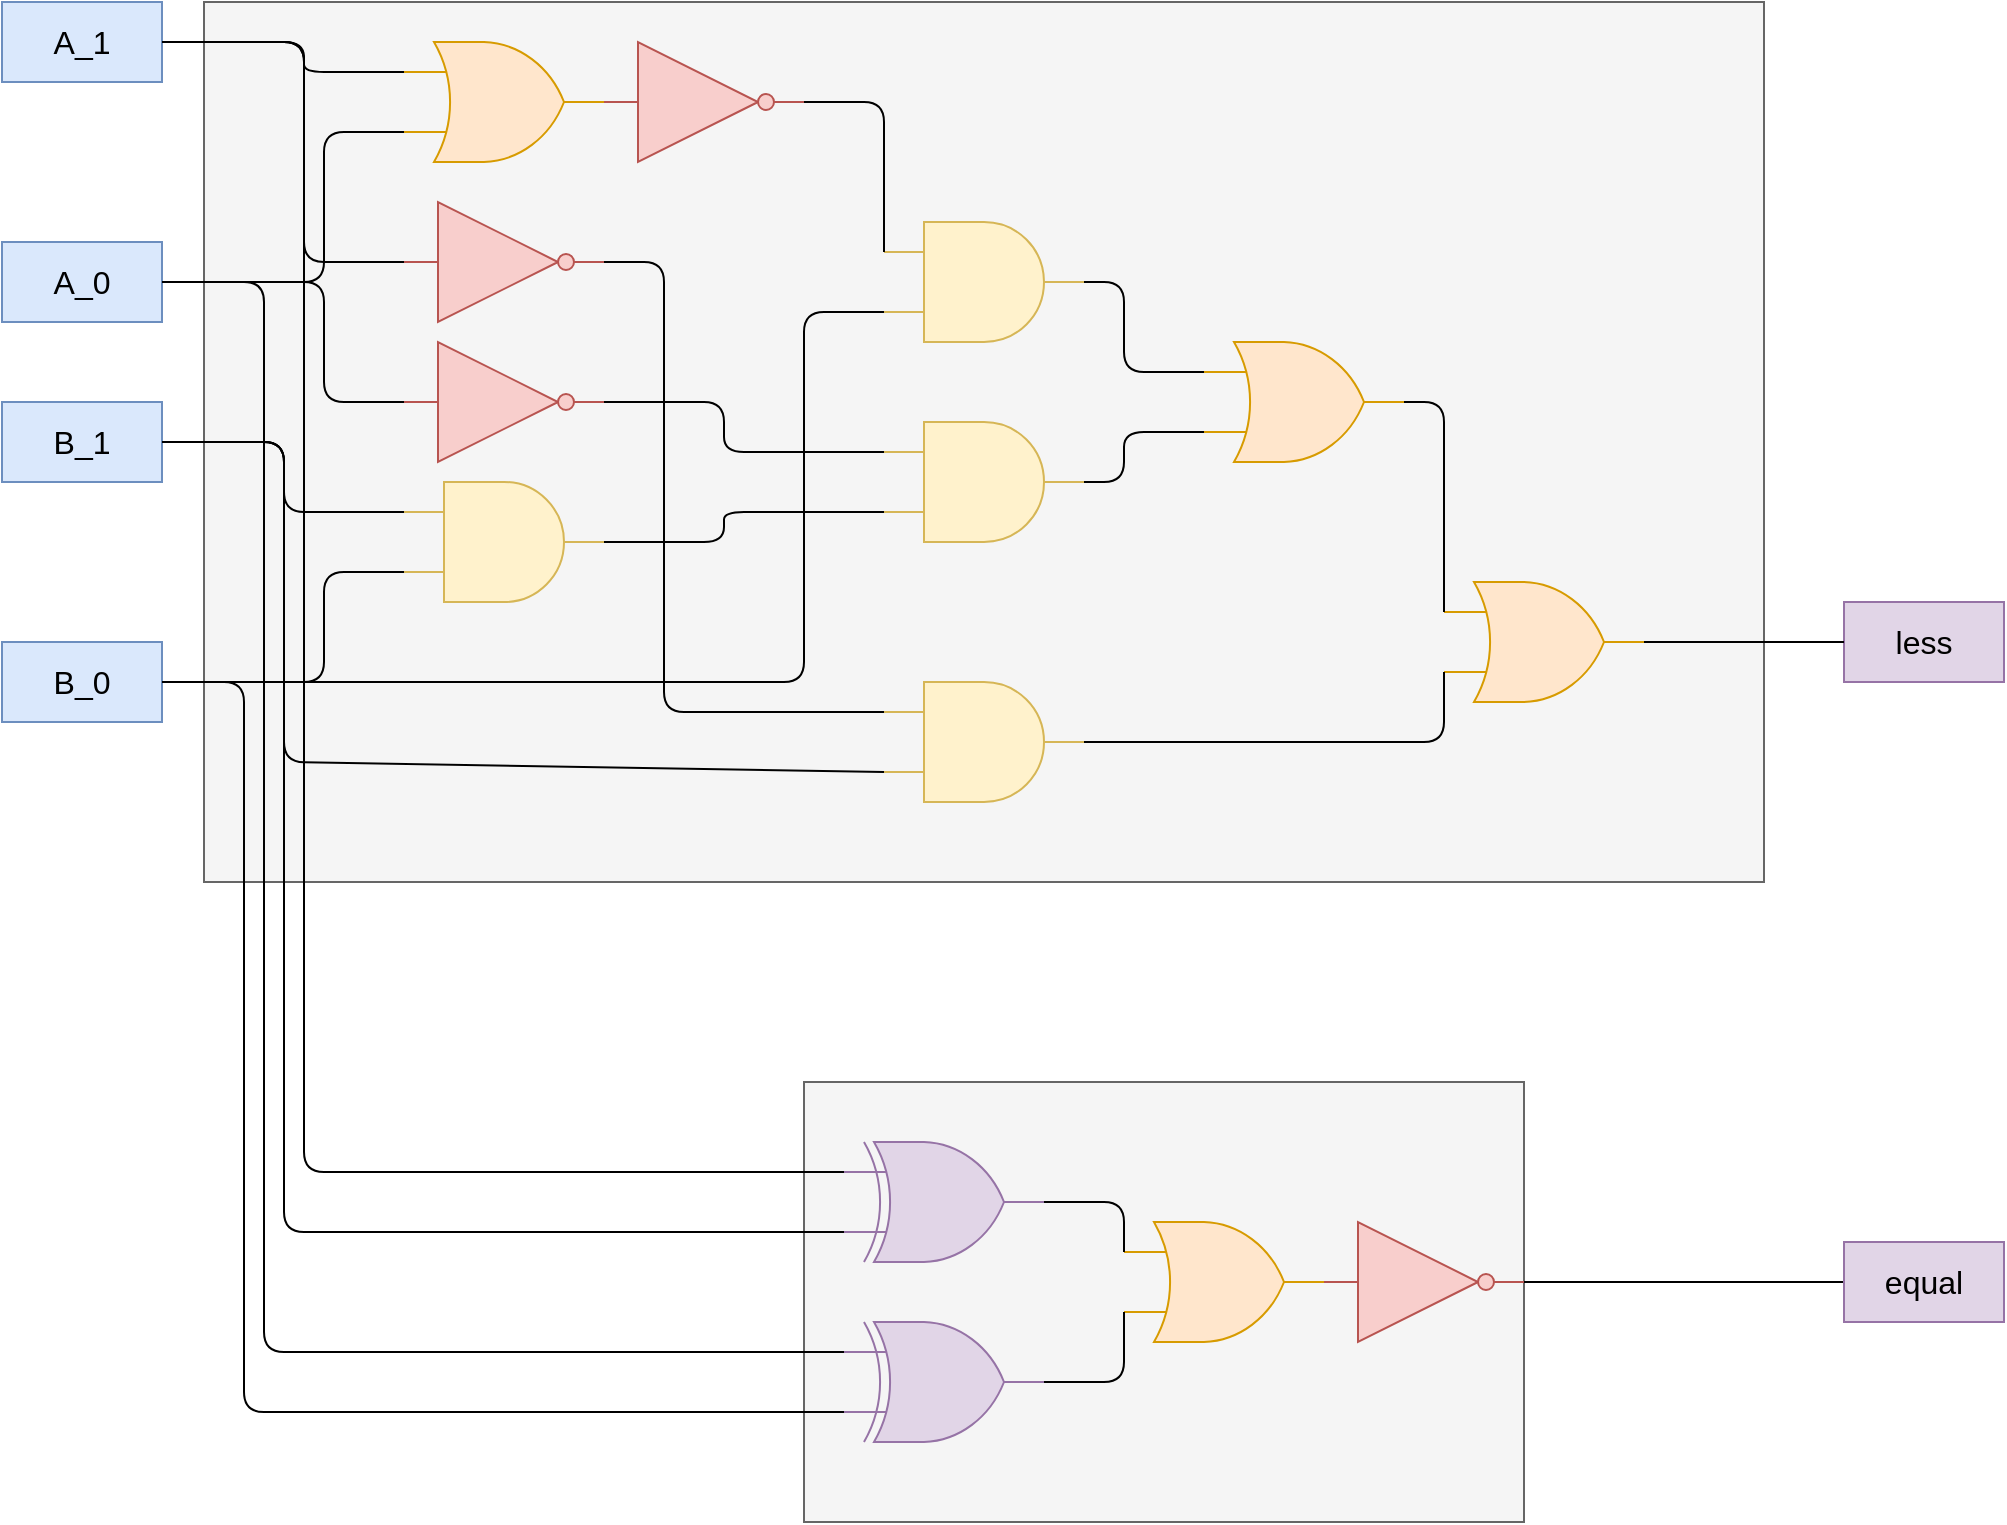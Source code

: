 <mxfile>
    <diagram id="iuDjF6zXKG5VjVZKp6nt" name="Page-1">
        <mxGraphModel dx="1278" dy="967" grid="1" gridSize="10" guides="1" tooltips="1" connect="1" arrows="1" fold="1" page="1" pageScale="1" pageWidth="850" pageHeight="1100" math="0" shadow="0">
            <root>
                <mxCell id="0"/>
                <mxCell id="1" parent="0"/>
                <mxCell id="69" value="" style="rounded=0;whiteSpace=wrap;html=1;fillColor=#f5f5f5;fontColor=#333333;strokeColor=#666666;" vertex="1" parent="1">
                    <mxGeometry x="220" y="40" width="780" height="440" as="geometry"/>
                </mxCell>
                <mxCell id="66" value="" style="rounded=0;whiteSpace=wrap;html=1;fillColor=#f5f5f5;fontColor=#333333;strokeColor=#666666;" vertex="1" parent="1">
                    <mxGeometry x="520" y="580" width="360" height="220" as="geometry"/>
                </mxCell>
                <mxCell id="3" value="" style="verticalLabelPosition=bottom;shadow=0;dashed=0;align=center;html=1;verticalAlign=top;shape=mxgraph.electrical.logic_gates.logic_gate;operation=and;fillColor=#fff2cc;strokeColor=#d6b656;" vertex="1" parent="1">
                    <mxGeometry x="560" y="150" width="100" height="60" as="geometry"/>
                </mxCell>
                <mxCell id="4" value="" style="verticalLabelPosition=bottom;shadow=0;dashed=0;align=center;html=1;verticalAlign=top;shape=mxgraph.electrical.logic_gates.inverter_2;fillColor=#f8cecc;strokeColor=#b85450;" vertex="1" parent="1">
                    <mxGeometry x="420" y="60" width="100" height="60" as="geometry"/>
                </mxCell>
                <mxCell id="5" value="" style="verticalLabelPosition=bottom;shadow=0;dashed=0;align=center;html=1;verticalAlign=top;shape=mxgraph.electrical.logic_gates.logic_gate;operation=or;fillColor=#ffe6cc;strokeColor=#d79b00;" vertex="1" parent="1">
                    <mxGeometry x="320" y="60" width="100" height="60" as="geometry"/>
                </mxCell>
                <mxCell id="6" value="&lt;font style=&quot;font-size: 16px;&quot;&gt;A_1&lt;/font&gt;" style="whiteSpace=wrap;html=1;fillColor=#dae8fc;strokeColor=#6c8ebf;" vertex="1" parent="1">
                    <mxGeometry x="119" y="40" width="80" height="40" as="geometry"/>
                </mxCell>
                <mxCell id="7" value="&lt;font style=&quot;font-size: 16px;&quot;&gt;A_0&lt;/font&gt;" style="whiteSpace=wrap;html=1;fillColor=#dae8fc;strokeColor=#6c8ebf;" vertex="1" parent="1">
                    <mxGeometry x="119" y="160" width="80" height="40" as="geometry"/>
                </mxCell>
                <mxCell id="8" value="&lt;font style=&quot;font-size: 16px;&quot;&gt;B_1&lt;/font&gt;" style="whiteSpace=wrap;html=1;fillColor=#dae8fc;strokeColor=#6c8ebf;" vertex="1" parent="1">
                    <mxGeometry x="119" y="240" width="80" height="40" as="geometry"/>
                </mxCell>
                <mxCell id="9" value="&lt;font style=&quot;font-size: 16px;&quot;&gt;B_0&lt;/font&gt;" style="whiteSpace=wrap;html=1;fillColor=#dae8fc;strokeColor=#6c8ebf;" vertex="1" parent="1">
                    <mxGeometry x="119" y="360" width="80" height="40" as="geometry"/>
                </mxCell>
                <mxCell id="13" value="" style="verticalLabelPosition=bottom;shadow=0;dashed=0;align=center;html=1;verticalAlign=top;shape=mxgraph.electrical.logic_gates.logic_gate;operation=or;fillColor=#ffe6cc;strokeColor=#d79b00;" vertex="1" parent="1">
                    <mxGeometry x="720" y="210" width="100" height="60" as="geometry"/>
                </mxCell>
                <mxCell id="16" value="" style="verticalLabelPosition=bottom;shadow=0;dashed=0;align=center;html=1;verticalAlign=top;shape=mxgraph.electrical.logic_gates.logic_gate;operation=or;fillColor=#ffe6cc;strokeColor=#d79b00;" vertex="1" parent="1">
                    <mxGeometry x="840" y="330" width="100" height="60" as="geometry"/>
                </mxCell>
                <mxCell id="20" value="" style="verticalLabelPosition=bottom;shadow=0;dashed=0;align=center;html=1;verticalAlign=top;shape=mxgraph.electrical.logic_gates.inverter_2;fillColor=#f8cecc;strokeColor=#b85450;" vertex="1" parent="1">
                    <mxGeometry x="780" y="650" width="100" height="60" as="geometry"/>
                </mxCell>
                <mxCell id="28" value="&lt;font style=&quot;font-size: 16px;&quot;&gt;less&lt;/font&gt;" style="whiteSpace=wrap;html=1;fillColor=#e1d5e7;strokeColor=#9673a6;" vertex="1" parent="1">
                    <mxGeometry x="1040" y="340" width="80" height="40" as="geometry"/>
                </mxCell>
                <mxCell id="29" value="" style="endArrow=none;html=1;exitX=1;exitY=0.5;exitDx=0;exitDy=0;exitPerimeter=0;entryX=0;entryY=0.5;entryDx=0;entryDy=0;" edge="1" parent="1" target="28" source="16">
                    <mxGeometry width="50" height="50" relative="1" as="geometry">
                        <mxPoint x="1010" y="360" as="sourcePoint"/>
                        <mxPoint x="1083" y="200" as="targetPoint"/>
                    </mxGeometry>
                </mxCell>
                <mxCell id="32" value="" style="endArrow=none;html=1;exitX=1;exitY=0.5;exitDx=0;exitDy=0;entryX=0;entryY=0.75;entryDx=0;entryDy=0;entryPerimeter=0;" edge="1" parent="1" source="7" target="5">
                    <mxGeometry width="50" height="50" relative="1" as="geometry">
                        <mxPoint x="290" y="170" as="sourcePoint"/>
                        <mxPoint x="340" y="120" as="targetPoint"/>
                        <Array as="points">
                            <mxPoint x="280" y="180"/>
                            <mxPoint x="280" y="105"/>
                        </Array>
                    </mxGeometry>
                </mxCell>
                <mxCell id="33" value="" style="endArrow=none;html=1;exitX=1;exitY=0.5;exitDx=0;exitDy=0;exitPerimeter=0;entryX=0;entryY=0.25;entryDx=0;entryDy=0;entryPerimeter=0;" edge="1" parent="1" source="4" target="3">
                    <mxGeometry width="50" height="50" relative="1" as="geometry">
                        <mxPoint x="550" y="200" as="sourcePoint"/>
                        <mxPoint x="600" y="150" as="targetPoint"/>
                        <Array as="points">
                            <mxPoint x="560" y="90"/>
                            <mxPoint x="560" y="120"/>
                        </Array>
                    </mxGeometry>
                </mxCell>
                <mxCell id="34" value="" style="endArrow=none;html=1;exitX=1;exitY=0.5;exitDx=0;exitDy=0;entryX=0;entryY=0.75;entryDx=0;entryDy=0;entryPerimeter=0;" edge="1" parent="1" source="9" target="3">
                    <mxGeometry width="50" height="50" relative="1" as="geometry">
                        <mxPoint x="380" y="240" as="sourcePoint"/>
                        <mxPoint x="430" y="190" as="targetPoint"/>
                        <Array as="points">
                            <mxPoint x="520" y="380"/>
                            <mxPoint x="520" y="195"/>
                        </Array>
                    </mxGeometry>
                </mxCell>
                <mxCell id="35" value="" style="verticalLabelPosition=bottom;shadow=0;dashed=0;align=center;html=1;verticalAlign=top;shape=mxgraph.electrical.logic_gates.logic_gate;operation=and;fillColor=#fff2cc;strokeColor=#d6b656;" vertex="1" parent="1">
                    <mxGeometry x="320" y="280" width="100" height="60" as="geometry"/>
                </mxCell>
                <mxCell id="36" value="" style="endArrow=none;html=1;exitX=1;exitY=0.5;exitDx=0;exitDy=0;entryX=0;entryY=0.25;entryDx=0;entryDy=0;entryPerimeter=0;" edge="1" parent="1" source="8" target="35">
                    <mxGeometry width="50" height="50" relative="1" as="geometry">
                        <mxPoint x="380" y="240" as="sourcePoint"/>
                        <mxPoint x="430" y="190" as="targetPoint"/>
                        <Array as="points">
                            <mxPoint x="260" y="260"/>
                            <mxPoint x="260" y="295"/>
                        </Array>
                    </mxGeometry>
                </mxCell>
                <mxCell id="37" value="" style="endArrow=none;html=1;exitX=1;exitY=0.5;exitDx=0;exitDy=0;entryX=0;entryY=0.75;entryDx=0;entryDy=0;entryPerimeter=0;" edge="1" parent="1" source="9" target="35">
                    <mxGeometry width="50" height="50" relative="1" as="geometry">
                        <mxPoint x="460" y="380" as="sourcePoint"/>
                        <mxPoint x="510" y="330" as="targetPoint"/>
                        <Array as="points">
                            <mxPoint x="280" y="380"/>
                            <mxPoint x="280" y="325"/>
                        </Array>
                    </mxGeometry>
                </mxCell>
                <mxCell id="38" value="" style="verticalLabelPosition=bottom;shadow=0;dashed=0;align=center;html=1;verticalAlign=top;shape=mxgraph.electrical.logic_gates.inverter_2;fillColor=#f8cecc;strokeColor=#b85450;" vertex="1" parent="1">
                    <mxGeometry x="320" y="210" width="100" height="60" as="geometry"/>
                </mxCell>
                <mxCell id="39" value="" style="endArrow=none;html=1;exitX=1;exitY=0.5;exitDx=0;exitDy=0;entryX=0;entryY=0.5;entryDx=0;entryDy=0;entryPerimeter=0;" edge="1" parent="1" source="7" target="38">
                    <mxGeometry width="50" height="50" relative="1" as="geometry">
                        <mxPoint x="270" y="260" as="sourcePoint"/>
                        <mxPoint x="320" y="210" as="targetPoint"/>
                        <Array as="points">
                            <mxPoint x="280" y="180"/>
                            <mxPoint x="280" y="240"/>
                        </Array>
                    </mxGeometry>
                </mxCell>
                <mxCell id="40" value="" style="verticalLabelPosition=bottom;shadow=0;dashed=0;align=center;html=1;verticalAlign=top;shape=mxgraph.electrical.logic_gates.logic_gate;operation=and;fillColor=#fff2cc;strokeColor=#d6b656;" vertex="1" parent="1">
                    <mxGeometry x="560" y="250" width="100" height="60" as="geometry"/>
                </mxCell>
                <mxCell id="41" value="" style="endArrow=none;html=1;exitX=1;exitY=0.5;exitDx=0;exitDy=0;exitPerimeter=0;entryX=0;entryY=0.25;entryDx=0;entryDy=0;entryPerimeter=0;" edge="1" parent="1" source="38" target="40">
                    <mxGeometry width="50" height="50" relative="1" as="geometry">
                        <mxPoint x="470" y="310" as="sourcePoint"/>
                        <mxPoint x="520" y="260" as="targetPoint"/>
                        <Array as="points">
                            <mxPoint x="480" y="240"/>
                            <mxPoint x="480" y="265"/>
                        </Array>
                    </mxGeometry>
                </mxCell>
                <mxCell id="42" value="" style="endArrow=none;html=1;exitX=1;exitY=0.5;exitDx=0;exitDy=0;exitPerimeter=0;entryX=0;entryY=0.75;entryDx=0;entryDy=0;entryPerimeter=0;" edge="1" parent="1" source="35" target="40">
                    <mxGeometry width="50" height="50" relative="1" as="geometry">
                        <mxPoint x="470" y="310" as="sourcePoint"/>
                        <mxPoint x="520" y="260" as="targetPoint"/>
                        <Array as="points">
                            <mxPoint x="480" y="310"/>
                            <mxPoint x="480" y="295"/>
                        </Array>
                    </mxGeometry>
                </mxCell>
                <mxCell id="43" value="" style="verticalLabelPosition=bottom;shadow=0;dashed=0;align=center;html=1;verticalAlign=top;shape=mxgraph.electrical.logic_gates.logic_gate;operation=and;fillColor=#fff2cc;strokeColor=#d6b656;" vertex="1" parent="1">
                    <mxGeometry x="560" y="380" width="100" height="60" as="geometry"/>
                </mxCell>
                <mxCell id="44" value="" style="verticalLabelPosition=bottom;shadow=0;dashed=0;align=center;html=1;verticalAlign=top;shape=mxgraph.electrical.logic_gates.inverter_2;fillColor=#f8cecc;strokeColor=#b85450;" vertex="1" parent="1">
                    <mxGeometry x="320" y="140" width="100" height="60" as="geometry"/>
                </mxCell>
                <mxCell id="46" value="" style="endArrow=none;html=1;exitX=1;exitY=0.5;exitDx=0;exitDy=0;entryX=0;entryY=0.5;entryDx=0;entryDy=0;entryPerimeter=0;" edge="1" parent="1" source="6" target="44">
                    <mxGeometry width="50" height="50" relative="1" as="geometry">
                        <mxPoint x="410" y="180" as="sourcePoint"/>
                        <mxPoint x="460" y="130" as="targetPoint"/>
                        <Array as="points">
                            <mxPoint x="270" y="60"/>
                            <mxPoint x="270" y="170"/>
                        </Array>
                    </mxGeometry>
                </mxCell>
                <mxCell id="47" value="" style="endArrow=none;html=1;exitX=1;exitY=0.5;exitDx=0;exitDy=0;entryX=0;entryY=0.25;entryDx=0;entryDy=0;entryPerimeter=0;" edge="1" parent="1" source="6" target="5">
                    <mxGeometry width="50" height="50" relative="1" as="geometry">
                        <mxPoint x="230" y="90" as="sourcePoint"/>
                        <mxPoint x="280" y="40" as="targetPoint"/>
                        <Array as="points">
                            <mxPoint x="270" y="60"/>
                            <mxPoint x="270" y="75"/>
                        </Array>
                    </mxGeometry>
                </mxCell>
                <mxCell id="48" value="" style="endArrow=none;html=1;exitX=1;exitY=0.5;exitDx=0;exitDy=0;exitPerimeter=0;entryX=0;entryY=0.25;entryDx=0;entryDy=0;entryPerimeter=0;" edge="1" parent="1" source="44" target="43">
                    <mxGeometry width="50" height="50" relative="1" as="geometry">
                        <mxPoint x="460" y="320" as="sourcePoint"/>
                        <mxPoint x="510" y="270" as="targetPoint"/>
                        <Array as="points">
                            <mxPoint x="450" y="170"/>
                            <mxPoint x="450" y="395"/>
                        </Array>
                    </mxGeometry>
                </mxCell>
                <mxCell id="49" value="" style="endArrow=none;html=1;exitX=1;exitY=0.5;exitDx=0;exitDy=0;entryX=0;entryY=0.75;entryDx=0;entryDy=0;entryPerimeter=0;" edge="1" parent="1" source="8" target="43">
                    <mxGeometry width="50" height="50" relative="1" as="geometry">
                        <mxPoint x="340" y="420" as="sourcePoint"/>
                        <mxPoint x="390" y="370" as="targetPoint"/>
                        <Array as="points">
                            <mxPoint x="260" y="260"/>
                            <mxPoint x="260" y="420"/>
                        </Array>
                    </mxGeometry>
                </mxCell>
                <mxCell id="50" value="" style="endArrow=none;html=1;exitX=1;exitY=0.5;exitDx=0;exitDy=0;exitPerimeter=0;entryX=0;entryY=0.25;entryDx=0;entryDy=0;entryPerimeter=0;" edge="1" parent="1" source="3" target="13">
                    <mxGeometry width="50" height="50" relative="1" as="geometry">
                        <mxPoint x="600" y="450" as="sourcePoint"/>
                        <mxPoint x="650" y="400" as="targetPoint"/>
                        <Array as="points">
                            <mxPoint x="680" y="180"/>
                            <mxPoint x="680" y="225"/>
                        </Array>
                    </mxGeometry>
                </mxCell>
                <mxCell id="51" value="" style="endArrow=none;html=1;exitX=1;exitY=0.5;exitDx=0;exitDy=0;exitPerimeter=0;entryX=0;entryY=0.75;entryDx=0;entryDy=0;entryPerimeter=0;" edge="1" parent="1" source="40" target="13">
                    <mxGeometry width="50" height="50" relative="1" as="geometry">
                        <mxPoint x="600" y="450" as="sourcePoint"/>
                        <mxPoint x="650" y="400" as="targetPoint"/>
                        <Array as="points">
                            <mxPoint x="680" y="280"/>
                            <mxPoint x="680" y="255"/>
                        </Array>
                    </mxGeometry>
                </mxCell>
                <mxCell id="52" value="" style="endArrow=none;html=1;entryX=1;entryY=0.5;entryDx=0;entryDy=0;entryPerimeter=0;exitX=0;exitY=0.25;exitDx=0;exitDy=0;exitPerimeter=0;" edge="1" parent="1" source="16" target="13">
                    <mxGeometry width="50" height="50" relative="1" as="geometry">
                        <mxPoint x="600" y="450" as="sourcePoint"/>
                        <mxPoint x="650" y="400" as="targetPoint"/>
                        <Array as="points">
                            <mxPoint x="840" y="240"/>
                        </Array>
                    </mxGeometry>
                </mxCell>
                <mxCell id="56" value="" style="endArrow=none;html=1;entryX=0;entryY=0.75;entryDx=0;entryDy=0;entryPerimeter=0;exitX=1;exitY=0.5;exitDx=0;exitDy=0;exitPerimeter=0;" edge="1" parent="1" source="43" target="16">
                    <mxGeometry width="50" height="50" relative="1" as="geometry">
                        <mxPoint x="600" y="450" as="sourcePoint"/>
                        <mxPoint x="650" y="400" as="targetPoint"/>
                        <Array as="points">
                            <mxPoint x="840" y="410"/>
                        </Array>
                    </mxGeometry>
                </mxCell>
                <mxCell id="57" value="" style="verticalLabelPosition=bottom;shadow=0;dashed=0;align=center;html=1;verticalAlign=top;shape=mxgraph.electrical.logic_gates.logic_gate;operation=xor;fillColor=#e1d5e7;strokeColor=#9673a6;" vertex="1" parent="1">
                    <mxGeometry x="540" y="610" width="100" height="60" as="geometry"/>
                </mxCell>
                <mxCell id="58" value="" style="endArrow=none;html=1;exitX=1;exitY=0.5;exitDx=0;exitDy=0;entryX=0;entryY=0.25;entryDx=0;entryDy=0;entryPerimeter=0;" edge="1" parent="1" source="6" target="57">
                    <mxGeometry width="50" height="50" relative="1" as="geometry">
                        <mxPoint x="620" y="490" as="sourcePoint"/>
                        <mxPoint x="670" y="440" as="targetPoint"/>
                        <Array as="points">
                            <mxPoint x="270" y="60"/>
                            <mxPoint x="270" y="625"/>
                        </Array>
                    </mxGeometry>
                </mxCell>
                <mxCell id="59" value="" style="endArrow=none;html=1;exitX=1;exitY=0.5;exitDx=0;exitDy=0;entryX=0;entryY=0.75;entryDx=0;entryDy=0;entryPerimeter=0;" edge="1" parent="1" source="8" target="57">
                    <mxGeometry width="50" height="50" relative="1" as="geometry">
                        <mxPoint x="420" y="450" as="sourcePoint"/>
                        <mxPoint x="470" y="400" as="targetPoint"/>
                        <Array as="points">
                            <mxPoint x="260" y="260"/>
                            <mxPoint x="260" y="655"/>
                        </Array>
                    </mxGeometry>
                </mxCell>
                <mxCell id="60" value="" style="verticalLabelPosition=bottom;shadow=0;dashed=0;align=center;html=1;verticalAlign=top;shape=mxgraph.electrical.logic_gates.logic_gate;operation=xor;fillColor=#e1d5e7;strokeColor=#9673a6;" vertex="1" parent="1">
                    <mxGeometry x="540" y="700" width="100" height="60" as="geometry"/>
                </mxCell>
                <mxCell id="61" value="" style="endArrow=none;html=1;exitX=1;exitY=0.5;exitDx=0;exitDy=0;entryX=0;entryY=0.25;entryDx=0;entryDy=0;entryPerimeter=0;" edge="1" parent="1" source="7" target="60">
                    <mxGeometry width="50" height="50" relative="1" as="geometry">
                        <mxPoint x="390" y="630" as="sourcePoint"/>
                        <mxPoint x="440" y="580" as="targetPoint"/>
                        <Array as="points">
                            <mxPoint x="250" y="180"/>
                            <mxPoint x="250" y="715"/>
                        </Array>
                    </mxGeometry>
                </mxCell>
                <mxCell id="62" value="" style="endArrow=none;html=1;exitX=1;exitY=0.5;exitDx=0;exitDy=0;entryX=0;entryY=0.75;entryDx=0;entryDy=0;entryPerimeter=0;" edge="1" parent="1" source="9" target="60">
                    <mxGeometry width="50" height="50" relative="1" as="geometry">
                        <mxPoint x="400" y="480" as="sourcePoint"/>
                        <mxPoint x="450" y="430" as="targetPoint"/>
                        <Array as="points">
                            <mxPoint x="240" y="380"/>
                            <mxPoint x="240" y="745"/>
                        </Array>
                    </mxGeometry>
                </mxCell>
                <mxCell id="63" value="" style="verticalLabelPosition=bottom;shadow=0;dashed=0;align=center;html=1;verticalAlign=top;shape=mxgraph.electrical.logic_gates.logic_gate;operation=or;fillColor=#ffe6cc;strokeColor=#d79b00;" vertex="1" parent="1">
                    <mxGeometry x="680" y="650" width="100" height="60" as="geometry"/>
                </mxCell>
                <mxCell id="64" value="" style="endArrow=none;html=1;exitX=1;exitY=0.5;exitDx=0;exitDy=0;exitPerimeter=0;entryX=0;entryY=0.25;entryDx=0;entryDy=0;entryPerimeter=0;" edge="1" parent="1" source="57" target="63">
                    <mxGeometry width="50" height="50" relative="1" as="geometry">
                        <mxPoint x="730" y="550" as="sourcePoint"/>
                        <mxPoint x="780" y="500" as="targetPoint"/>
                        <Array as="points">
                            <mxPoint x="680" y="640"/>
                        </Array>
                    </mxGeometry>
                </mxCell>
                <mxCell id="65" value="" style="endArrow=none;html=1;exitX=1;exitY=0.5;exitDx=0;exitDy=0;exitPerimeter=0;entryX=0;entryY=0.75;entryDx=0;entryDy=0;entryPerimeter=0;" edge="1" parent="1" source="60" target="63">
                    <mxGeometry width="50" height="50" relative="1" as="geometry">
                        <mxPoint x="730" y="550" as="sourcePoint"/>
                        <mxPoint x="780" y="500" as="targetPoint"/>
                        <Array as="points">
                            <mxPoint x="680" y="730"/>
                        </Array>
                    </mxGeometry>
                </mxCell>
                <mxCell id="67" value="" style="endArrow=none;html=1;exitX=1;exitY=0.5;exitDx=0;exitDy=0;exitPerimeter=0;entryX=0;entryY=0.5;entryDx=0;entryDy=0;" edge="1" target="68" parent="1" source="20">
                    <mxGeometry width="50" height="50" relative="1" as="geometry">
                        <mxPoint x="940" y="680" as="sourcePoint"/>
                        <mxPoint x="1083" y="520" as="targetPoint"/>
                    </mxGeometry>
                </mxCell>
                <mxCell id="68" value="&lt;font style=&quot;font-size: 16px;&quot;&gt;equal&lt;/font&gt;" style="whiteSpace=wrap;html=1;fillColor=#e1d5e7;strokeColor=#9673a6;" vertex="1" parent="1">
                    <mxGeometry x="1040" y="660" width="80" height="40" as="geometry"/>
                </mxCell>
            </root>
        </mxGraphModel>
    </diagram>
</mxfile>